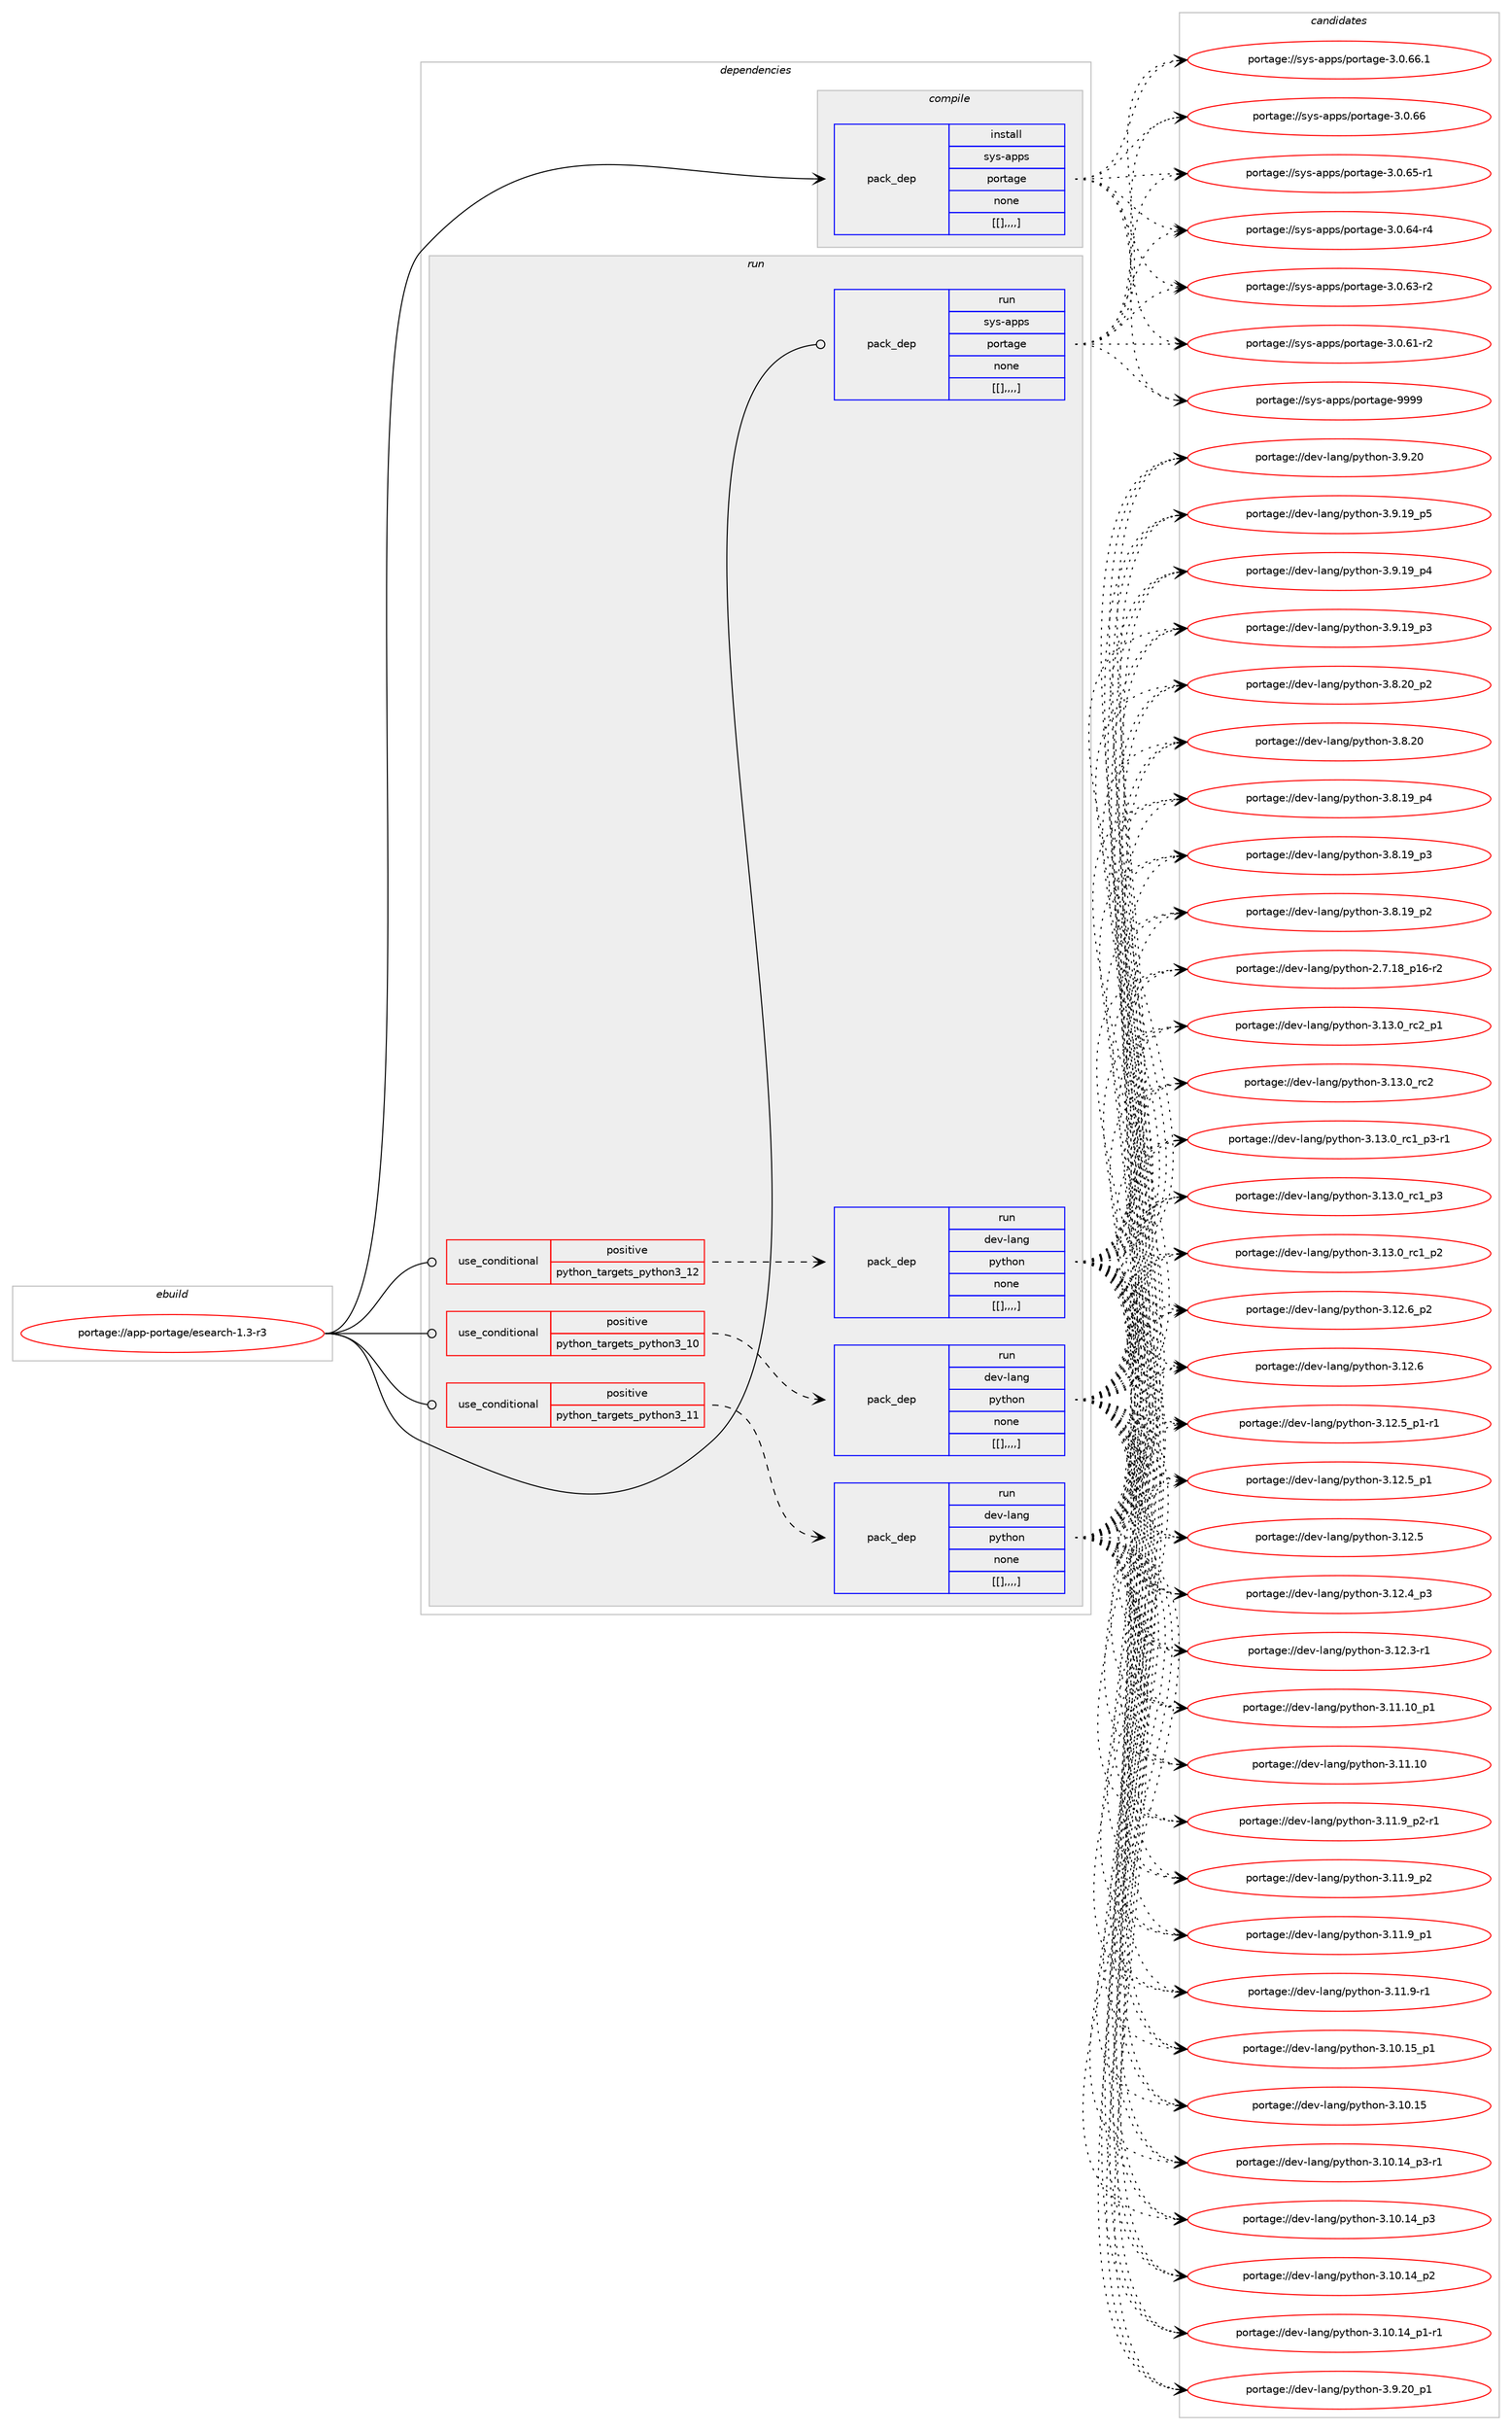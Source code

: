 digraph prolog {

# *************
# Graph options
# *************

newrank=true;
concentrate=true;
compound=true;
graph [rankdir=LR,fontname=Helvetica,fontsize=10,ranksep=1.5];#, ranksep=2.5, nodesep=0.2];
edge  [arrowhead=vee];
node  [fontname=Helvetica,fontsize=10];

# **********
# The ebuild
# **********

subgraph cluster_leftcol {
color=gray;
label=<<i>ebuild</i>>;
id [label="portage://app-portage/esearch-1.3-r3", color=red, width=4, href="../app-portage/esearch-1.3-r3.svg"];
}

# ****************
# The dependencies
# ****************

subgraph cluster_midcol {
color=gray;
label=<<i>dependencies</i>>;
subgraph cluster_compile {
fillcolor="#eeeeee";
style=filled;
label=<<i>compile</i>>;
subgraph pack35978 {
dependency50805 [label=<<TABLE BORDER="0" CELLBORDER="1" CELLSPACING="0" CELLPADDING="4" WIDTH="220"><TR><TD ROWSPAN="6" CELLPADDING="30">pack_dep</TD></TR><TR><TD WIDTH="110">install</TD></TR><TR><TD>sys-apps</TD></TR><TR><TD>portage</TD></TR><TR><TD>none</TD></TR><TR><TD>[[],,,,]</TD></TR></TABLE>>, shape=none, color=blue];
}
id:e -> dependency50805:w [weight=20,style="solid",arrowhead="vee"];
}
subgraph cluster_compileandrun {
fillcolor="#eeeeee";
style=filled;
label=<<i>compile and run</i>>;
}
subgraph cluster_run {
fillcolor="#eeeeee";
style=filled;
label=<<i>run</i>>;
subgraph cond14370 {
dependency50806 [label=<<TABLE BORDER="0" CELLBORDER="1" CELLSPACING="0" CELLPADDING="4"><TR><TD ROWSPAN="3" CELLPADDING="10">use_conditional</TD></TR><TR><TD>positive</TD></TR><TR><TD>python_targets_python3_10</TD></TR></TABLE>>, shape=none, color=red];
subgraph pack35979 {
dependency50807 [label=<<TABLE BORDER="0" CELLBORDER="1" CELLSPACING="0" CELLPADDING="4" WIDTH="220"><TR><TD ROWSPAN="6" CELLPADDING="30">pack_dep</TD></TR><TR><TD WIDTH="110">run</TD></TR><TR><TD>dev-lang</TD></TR><TR><TD>python</TD></TR><TR><TD>none</TD></TR><TR><TD>[[],,,,]</TD></TR></TABLE>>, shape=none, color=blue];
}
dependency50806:e -> dependency50807:w [weight=20,style="dashed",arrowhead="vee"];
}
id:e -> dependency50806:w [weight=20,style="solid",arrowhead="odot"];
subgraph cond14371 {
dependency50808 [label=<<TABLE BORDER="0" CELLBORDER="1" CELLSPACING="0" CELLPADDING="4"><TR><TD ROWSPAN="3" CELLPADDING="10">use_conditional</TD></TR><TR><TD>positive</TD></TR><TR><TD>python_targets_python3_11</TD></TR></TABLE>>, shape=none, color=red];
subgraph pack35980 {
dependency50809 [label=<<TABLE BORDER="0" CELLBORDER="1" CELLSPACING="0" CELLPADDING="4" WIDTH="220"><TR><TD ROWSPAN="6" CELLPADDING="30">pack_dep</TD></TR><TR><TD WIDTH="110">run</TD></TR><TR><TD>dev-lang</TD></TR><TR><TD>python</TD></TR><TR><TD>none</TD></TR><TR><TD>[[],,,,]</TD></TR></TABLE>>, shape=none, color=blue];
}
dependency50808:e -> dependency50809:w [weight=20,style="dashed",arrowhead="vee"];
}
id:e -> dependency50808:w [weight=20,style="solid",arrowhead="odot"];
subgraph cond14372 {
dependency50810 [label=<<TABLE BORDER="0" CELLBORDER="1" CELLSPACING="0" CELLPADDING="4"><TR><TD ROWSPAN="3" CELLPADDING="10">use_conditional</TD></TR><TR><TD>positive</TD></TR><TR><TD>python_targets_python3_12</TD></TR></TABLE>>, shape=none, color=red];
subgraph pack35981 {
dependency50811 [label=<<TABLE BORDER="0" CELLBORDER="1" CELLSPACING="0" CELLPADDING="4" WIDTH="220"><TR><TD ROWSPAN="6" CELLPADDING="30">pack_dep</TD></TR><TR><TD WIDTH="110">run</TD></TR><TR><TD>dev-lang</TD></TR><TR><TD>python</TD></TR><TR><TD>none</TD></TR><TR><TD>[[],,,,]</TD></TR></TABLE>>, shape=none, color=blue];
}
dependency50810:e -> dependency50811:w [weight=20,style="dashed",arrowhead="vee"];
}
id:e -> dependency50810:w [weight=20,style="solid",arrowhead="odot"];
subgraph pack35982 {
dependency50812 [label=<<TABLE BORDER="0" CELLBORDER="1" CELLSPACING="0" CELLPADDING="4" WIDTH="220"><TR><TD ROWSPAN="6" CELLPADDING="30">pack_dep</TD></TR><TR><TD WIDTH="110">run</TD></TR><TR><TD>sys-apps</TD></TR><TR><TD>portage</TD></TR><TR><TD>none</TD></TR><TR><TD>[[],,,,]</TD></TR></TABLE>>, shape=none, color=blue];
}
id:e -> dependency50812:w [weight=20,style="solid",arrowhead="odot"];
}
}

# **************
# The candidates
# **************

subgraph cluster_choices {
rank=same;
color=gray;
label=<<i>candidates</i>>;

subgraph choice35978 {
color=black;
nodesep=1;
choice115121115459711211211547112111114116971031014557575757 [label="portage://sys-apps/portage-9999", color=red, width=4,href="../sys-apps/portage-9999.svg"];
choice11512111545971121121154711211111411697103101455146484654544649 [label="portage://sys-apps/portage-3.0.66.1", color=red, width=4,href="../sys-apps/portage-3.0.66.1.svg"];
choice1151211154597112112115471121111141169710310145514648465454 [label="portage://sys-apps/portage-3.0.66", color=red, width=4,href="../sys-apps/portage-3.0.66.svg"];
choice11512111545971121121154711211111411697103101455146484654534511449 [label="portage://sys-apps/portage-3.0.65-r1", color=red, width=4,href="../sys-apps/portage-3.0.65-r1.svg"];
choice11512111545971121121154711211111411697103101455146484654524511452 [label="portage://sys-apps/portage-3.0.64-r4", color=red, width=4,href="../sys-apps/portage-3.0.64-r4.svg"];
choice11512111545971121121154711211111411697103101455146484654514511450 [label="portage://sys-apps/portage-3.0.63-r2", color=red, width=4,href="../sys-apps/portage-3.0.63-r2.svg"];
choice11512111545971121121154711211111411697103101455146484654494511450 [label="portage://sys-apps/portage-3.0.61-r2", color=red, width=4,href="../sys-apps/portage-3.0.61-r2.svg"];
dependency50805:e -> choice115121115459711211211547112111114116971031014557575757:w [style=dotted,weight="100"];
dependency50805:e -> choice11512111545971121121154711211111411697103101455146484654544649:w [style=dotted,weight="100"];
dependency50805:e -> choice1151211154597112112115471121111141169710310145514648465454:w [style=dotted,weight="100"];
dependency50805:e -> choice11512111545971121121154711211111411697103101455146484654534511449:w [style=dotted,weight="100"];
dependency50805:e -> choice11512111545971121121154711211111411697103101455146484654524511452:w [style=dotted,weight="100"];
dependency50805:e -> choice11512111545971121121154711211111411697103101455146484654514511450:w [style=dotted,weight="100"];
dependency50805:e -> choice11512111545971121121154711211111411697103101455146484654494511450:w [style=dotted,weight="100"];
}
subgraph choice35979 {
color=black;
nodesep=1;
choice100101118451089711010347112121116104111110455146495146489511499509511249 [label="portage://dev-lang/python-3.13.0_rc2_p1", color=red, width=4,href="../dev-lang/python-3.13.0_rc2_p1.svg"];
choice10010111845108971101034711212111610411111045514649514648951149950 [label="portage://dev-lang/python-3.13.0_rc2", color=red, width=4,href="../dev-lang/python-3.13.0_rc2.svg"];
choice1001011184510897110103471121211161041111104551464951464895114994995112514511449 [label="portage://dev-lang/python-3.13.0_rc1_p3-r1", color=red, width=4,href="../dev-lang/python-3.13.0_rc1_p3-r1.svg"];
choice100101118451089711010347112121116104111110455146495146489511499499511251 [label="portage://dev-lang/python-3.13.0_rc1_p3", color=red, width=4,href="../dev-lang/python-3.13.0_rc1_p3.svg"];
choice100101118451089711010347112121116104111110455146495146489511499499511250 [label="portage://dev-lang/python-3.13.0_rc1_p2", color=red, width=4,href="../dev-lang/python-3.13.0_rc1_p2.svg"];
choice100101118451089711010347112121116104111110455146495046549511250 [label="portage://dev-lang/python-3.12.6_p2", color=red, width=4,href="../dev-lang/python-3.12.6_p2.svg"];
choice10010111845108971101034711212111610411111045514649504654 [label="portage://dev-lang/python-3.12.6", color=red, width=4,href="../dev-lang/python-3.12.6.svg"];
choice1001011184510897110103471121211161041111104551464950465395112494511449 [label="portage://dev-lang/python-3.12.5_p1-r1", color=red, width=4,href="../dev-lang/python-3.12.5_p1-r1.svg"];
choice100101118451089711010347112121116104111110455146495046539511249 [label="portage://dev-lang/python-3.12.5_p1", color=red, width=4,href="../dev-lang/python-3.12.5_p1.svg"];
choice10010111845108971101034711212111610411111045514649504653 [label="portage://dev-lang/python-3.12.5", color=red, width=4,href="../dev-lang/python-3.12.5.svg"];
choice100101118451089711010347112121116104111110455146495046529511251 [label="portage://dev-lang/python-3.12.4_p3", color=red, width=4,href="../dev-lang/python-3.12.4_p3.svg"];
choice100101118451089711010347112121116104111110455146495046514511449 [label="portage://dev-lang/python-3.12.3-r1", color=red, width=4,href="../dev-lang/python-3.12.3-r1.svg"];
choice10010111845108971101034711212111610411111045514649494649489511249 [label="portage://dev-lang/python-3.11.10_p1", color=red, width=4,href="../dev-lang/python-3.11.10_p1.svg"];
choice1001011184510897110103471121211161041111104551464949464948 [label="portage://dev-lang/python-3.11.10", color=red, width=4,href="../dev-lang/python-3.11.10.svg"];
choice1001011184510897110103471121211161041111104551464949465795112504511449 [label="portage://dev-lang/python-3.11.9_p2-r1", color=red, width=4,href="../dev-lang/python-3.11.9_p2-r1.svg"];
choice100101118451089711010347112121116104111110455146494946579511250 [label="portage://dev-lang/python-3.11.9_p2", color=red, width=4,href="../dev-lang/python-3.11.9_p2.svg"];
choice100101118451089711010347112121116104111110455146494946579511249 [label="portage://dev-lang/python-3.11.9_p1", color=red, width=4,href="../dev-lang/python-3.11.9_p1.svg"];
choice100101118451089711010347112121116104111110455146494946574511449 [label="portage://dev-lang/python-3.11.9-r1", color=red, width=4,href="../dev-lang/python-3.11.9-r1.svg"];
choice10010111845108971101034711212111610411111045514649484649539511249 [label="portage://dev-lang/python-3.10.15_p1", color=red, width=4,href="../dev-lang/python-3.10.15_p1.svg"];
choice1001011184510897110103471121211161041111104551464948464953 [label="portage://dev-lang/python-3.10.15", color=red, width=4,href="../dev-lang/python-3.10.15.svg"];
choice100101118451089711010347112121116104111110455146494846495295112514511449 [label="portage://dev-lang/python-3.10.14_p3-r1", color=red, width=4,href="../dev-lang/python-3.10.14_p3-r1.svg"];
choice10010111845108971101034711212111610411111045514649484649529511251 [label="portage://dev-lang/python-3.10.14_p3", color=red, width=4,href="../dev-lang/python-3.10.14_p3.svg"];
choice10010111845108971101034711212111610411111045514649484649529511250 [label="portage://dev-lang/python-3.10.14_p2", color=red, width=4,href="../dev-lang/python-3.10.14_p2.svg"];
choice100101118451089711010347112121116104111110455146494846495295112494511449 [label="portage://dev-lang/python-3.10.14_p1-r1", color=red, width=4,href="../dev-lang/python-3.10.14_p1-r1.svg"];
choice100101118451089711010347112121116104111110455146574650489511249 [label="portage://dev-lang/python-3.9.20_p1", color=red, width=4,href="../dev-lang/python-3.9.20_p1.svg"];
choice10010111845108971101034711212111610411111045514657465048 [label="portage://dev-lang/python-3.9.20", color=red, width=4,href="../dev-lang/python-3.9.20.svg"];
choice100101118451089711010347112121116104111110455146574649579511253 [label="portage://dev-lang/python-3.9.19_p5", color=red, width=4,href="../dev-lang/python-3.9.19_p5.svg"];
choice100101118451089711010347112121116104111110455146574649579511252 [label="portage://dev-lang/python-3.9.19_p4", color=red, width=4,href="../dev-lang/python-3.9.19_p4.svg"];
choice100101118451089711010347112121116104111110455146574649579511251 [label="portage://dev-lang/python-3.9.19_p3", color=red, width=4,href="../dev-lang/python-3.9.19_p3.svg"];
choice100101118451089711010347112121116104111110455146564650489511250 [label="portage://dev-lang/python-3.8.20_p2", color=red, width=4,href="../dev-lang/python-3.8.20_p2.svg"];
choice10010111845108971101034711212111610411111045514656465048 [label="portage://dev-lang/python-3.8.20", color=red, width=4,href="../dev-lang/python-3.8.20.svg"];
choice100101118451089711010347112121116104111110455146564649579511252 [label="portage://dev-lang/python-3.8.19_p4", color=red, width=4,href="../dev-lang/python-3.8.19_p4.svg"];
choice100101118451089711010347112121116104111110455146564649579511251 [label="portage://dev-lang/python-3.8.19_p3", color=red, width=4,href="../dev-lang/python-3.8.19_p3.svg"];
choice100101118451089711010347112121116104111110455146564649579511250 [label="portage://dev-lang/python-3.8.19_p2", color=red, width=4,href="../dev-lang/python-3.8.19_p2.svg"];
choice100101118451089711010347112121116104111110455046554649569511249544511450 [label="portage://dev-lang/python-2.7.18_p16-r2", color=red, width=4,href="../dev-lang/python-2.7.18_p16-r2.svg"];
dependency50807:e -> choice100101118451089711010347112121116104111110455146495146489511499509511249:w [style=dotted,weight="100"];
dependency50807:e -> choice10010111845108971101034711212111610411111045514649514648951149950:w [style=dotted,weight="100"];
dependency50807:e -> choice1001011184510897110103471121211161041111104551464951464895114994995112514511449:w [style=dotted,weight="100"];
dependency50807:e -> choice100101118451089711010347112121116104111110455146495146489511499499511251:w [style=dotted,weight="100"];
dependency50807:e -> choice100101118451089711010347112121116104111110455146495146489511499499511250:w [style=dotted,weight="100"];
dependency50807:e -> choice100101118451089711010347112121116104111110455146495046549511250:w [style=dotted,weight="100"];
dependency50807:e -> choice10010111845108971101034711212111610411111045514649504654:w [style=dotted,weight="100"];
dependency50807:e -> choice1001011184510897110103471121211161041111104551464950465395112494511449:w [style=dotted,weight="100"];
dependency50807:e -> choice100101118451089711010347112121116104111110455146495046539511249:w [style=dotted,weight="100"];
dependency50807:e -> choice10010111845108971101034711212111610411111045514649504653:w [style=dotted,weight="100"];
dependency50807:e -> choice100101118451089711010347112121116104111110455146495046529511251:w [style=dotted,weight="100"];
dependency50807:e -> choice100101118451089711010347112121116104111110455146495046514511449:w [style=dotted,weight="100"];
dependency50807:e -> choice10010111845108971101034711212111610411111045514649494649489511249:w [style=dotted,weight="100"];
dependency50807:e -> choice1001011184510897110103471121211161041111104551464949464948:w [style=dotted,weight="100"];
dependency50807:e -> choice1001011184510897110103471121211161041111104551464949465795112504511449:w [style=dotted,weight="100"];
dependency50807:e -> choice100101118451089711010347112121116104111110455146494946579511250:w [style=dotted,weight="100"];
dependency50807:e -> choice100101118451089711010347112121116104111110455146494946579511249:w [style=dotted,weight="100"];
dependency50807:e -> choice100101118451089711010347112121116104111110455146494946574511449:w [style=dotted,weight="100"];
dependency50807:e -> choice10010111845108971101034711212111610411111045514649484649539511249:w [style=dotted,weight="100"];
dependency50807:e -> choice1001011184510897110103471121211161041111104551464948464953:w [style=dotted,weight="100"];
dependency50807:e -> choice100101118451089711010347112121116104111110455146494846495295112514511449:w [style=dotted,weight="100"];
dependency50807:e -> choice10010111845108971101034711212111610411111045514649484649529511251:w [style=dotted,weight="100"];
dependency50807:e -> choice10010111845108971101034711212111610411111045514649484649529511250:w [style=dotted,weight="100"];
dependency50807:e -> choice100101118451089711010347112121116104111110455146494846495295112494511449:w [style=dotted,weight="100"];
dependency50807:e -> choice100101118451089711010347112121116104111110455146574650489511249:w [style=dotted,weight="100"];
dependency50807:e -> choice10010111845108971101034711212111610411111045514657465048:w [style=dotted,weight="100"];
dependency50807:e -> choice100101118451089711010347112121116104111110455146574649579511253:w [style=dotted,weight="100"];
dependency50807:e -> choice100101118451089711010347112121116104111110455146574649579511252:w [style=dotted,weight="100"];
dependency50807:e -> choice100101118451089711010347112121116104111110455146574649579511251:w [style=dotted,weight="100"];
dependency50807:e -> choice100101118451089711010347112121116104111110455146564650489511250:w [style=dotted,weight="100"];
dependency50807:e -> choice10010111845108971101034711212111610411111045514656465048:w [style=dotted,weight="100"];
dependency50807:e -> choice100101118451089711010347112121116104111110455146564649579511252:w [style=dotted,weight="100"];
dependency50807:e -> choice100101118451089711010347112121116104111110455146564649579511251:w [style=dotted,weight="100"];
dependency50807:e -> choice100101118451089711010347112121116104111110455146564649579511250:w [style=dotted,weight="100"];
dependency50807:e -> choice100101118451089711010347112121116104111110455046554649569511249544511450:w [style=dotted,weight="100"];
}
subgraph choice35980 {
color=black;
nodesep=1;
choice100101118451089711010347112121116104111110455146495146489511499509511249 [label="portage://dev-lang/python-3.13.0_rc2_p1", color=red, width=4,href="../dev-lang/python-3.13.0_rc2_p1.svg"];
choice10010111845108971101034711212111610411111045514649514648951149950 [label="portage://dev-lang/python-3.13.0_rc2", color=red, width=4,href="../dev-lang/python-3.13.0_rc2.svg"];
choice1001011184510897110103471121211161041111104551464951464895114994995112514511449 [label="portage://dev-lang/python-3.13.0_rc1_p3-r1", color=red, width=4,href="../dev-lang/python-3.13.0_rc1_p3-r1.svg"];
choice100101118451089711010347112121116104111110455146495146489511499499511251 [label="portage://dev-lang/python-3.13.0_rc1_p3", color=red, width=4,href="../dev-lang/python-3.13.0_rc1_p3.svg"];
choice100101118451089711010347112121116104111110455146495146489511499499511250 [label="portage://dev-lang/python-3.13.0_rc1_p2", color=red, width=4,href="../dev-lang/python-3.13.0_rc1_p2.svg"];
choice100101118451089711010347112121116104111110455146495046549511250 [label="portage://dev-lang/python-3.12.6_p2", color=red, width=4,href="../dev-lang/python-3.12.6_p2.svg"];
choice10010111845108971101034711212111610411111045514649504654 [label="portage://dev-lang/python-3.12.6", color=red, width=4,href="../dev-lang/python-3.12.6.svg"];
choice1001011184510897110103471121211161041111104551464950465395112494511449 [label="portage://dev-lang/python-3.12.5_p1-r1", color=red, width=4,href="../dev-lang/python-3.12.5_p1-r1.svg"];
choice100101118451089711010347112121116104111110455146495046539511249 [label="portage://dev-lang/python-3.12.5_p1", color=red, width=4,href="../dev-lang/python-3.12.5_p1.svg"];
choice10010111845108971101034711212111610411111045514649504653 [label="portage://dev-lang/python-3.12.5", color=red, width=4,href="../dev-lang/python-3.12.5.svg"];
choice100101118451089711010347112121116104111110455146495046529511251 [label="portage://dev-lang/python-3.12.4_p3", color=red, width=4,href="../dev-lang/python-3.12.4_p3.svg"];
choice100101118451089711010347112121116104111110455146495046514511449 [label="portage://dev-lang/python-3.12.3-r1", color=red, width=4,href="../dev-lang/python-3.12.3-r1.svg"];
choice10010111845108971101034711212111610411111045514649494649489511249 [label="portage://dev-lang/python-3.11.10_p1", color=red, width=4,href="../dev-lang/python-3.11.10_p1.svg"];
choice1001011184510897110103471121211161041111104551464949464948 [label="portage://dev-lang/python-3.11.10", color=red, width=4,href="../dev-lang/python-3.11.10.svg"];
choice1001011184510897110103471121211161041111104551464949465795112504511449 [label="portage://dev-lang/python-3.11.9_p2-r1", color=red, width=4,href="../dev-lang/python-3.11.9_p2-r1.svg"];
choice100101118451089711010347112121116104111110455146494946579511250 [label="portage://dev-lang/python-3.11.9_p2", color=red, width=4,href="../dev-lang/python-3.11.9_p2.svg"];
choice100101118451089711010347112121116104111110455146494946579511249 [label="portage://dev-lang/python-3.11.9_p1", color=red, width=4,href="../dev-lang/python-3.11.9_p1.svg"];
choice100101118451089711010347112121116104111110455146494946574511449 [label="portage://dev-lang/python-3.11.9-r1", color=red, width=4,href="../dev-lang/python-3.11.9-r1.svg"];
choice10010111845108971101034711212111610411111045514649484649539511249 [label="portage://dev-lang/python-3.10.15_p1", color=red, width=4,href="../dev-lang/python-3.10.15_p1.svg"];
choice1001011184510897110103471121211161041111104551464948464953 [label="portage://dev-lang/python-3.10.15", color=red, width=4,href="../dev-lang/python-3.10.15.svg"];
choice100101118451089711010347112121116104111110455146494846495295112514511449 [label="portage://dev-lang/python-3.10.14_p3-r1", color=red, width=4,href="../dev-lang/python-3.10.14_p3-r1.svg"];
choice10010111845108971101034711212111610411111045514649484649529511251 [label="portage://dev-lang/python-3.10.14_p3", color=red, width=4,href="../dev-lang/python-3.10.14_p3.svg"];
choice10010111845108971101034711212111610411111045514649484649529511250 [label="portage://dev-lang/python-3.10.14_p2", color=red, width=4,href="../dev-lang/python-3.10.14_p2.svg"];
choice100101118451089711010347112121116104111110455146494846495295112494511449 [label="portage://dev-lang/python-3.10.14_p1-r1", color=red, width=4,href="../dev-lang/python-3.10.14_p1-r1.svg"];
choice100101118451089711010347112121116104111110455146574650489511249 [label="portage://dev-lang/python-3.9.20_p1", color=red, width=4,href="../dev-lang/python-3.9.20_p1.svg"];
choice10010111845108971101034711212111610411111045514657465048 [label="portage://dev-lang/python-3.9.20", color=red, width=4,href="../dev-lang/python-3.9.20.svg"];
choice100101118451089711010347112121116104111110455146574649579511253 [label="portage://dev-lang/python-3.9.19_p5", color=red, width=4,href="../dev-lang/python-3.9.19_p5.svg"];
choice100101118451089711010347112121116104111110455146574649579511252 [label="portage://dev-lang/python-3.9.19_p4", color=red, width=4,href="../dev-lang/python-3.9.19_p4.svg"];
choice100101118451089711010347112121116104111110455146574649579511251 [label="portage://dev-lang/python-3.9.19_p3", color=red, width=4,href="../dev-lang/python-3.9.19_p3.svg"];
choice100101118451089711010347112121116104111110455146564650489511250 [label="portage://dev-lang/python-3.8.20_p2", color=red, width=4,href="../dev-lang/python-3.8.20_p2.svg"];
choice10010111845108971101034711212111610411111045514656465048 [label="portage://dev-lang/python-3.8.20", color=red, width=4,href="../dev-lang/python-3.8.20.svg"];
choice100101118451089711010347112121116104111110455146564649579511252 [label="portage://dev-lang/python-3.8.19_p4", color=red, width=4,href="../dev-lang/python-3.8.19_p4.svg"];
choice100101118451089711010347112121116104111110455146564649579511251 [label="portage://dev-lang/python-3.8.19_p3", color=red, width=4,href="../dev-lang/python-3.8.19_p3.svg"];
choice100101118451089711010347112121116104111110455146564649579511250 [label="portage://dev-lang/python-3.8.19_p2", color=red, width=4,href="../dev-lang/python-3.8.19_p2.svg"];
choice100101118451089711010347112121116104111110455046554649569511249544511450 [label="portage://dev-lang/python-2.7.18_p16-r2", color=red, width=4,href="../dev-lang/python-2.7.18_p16-r2.svg"];
dependency50809:e -> choice100101118451089711010347112121116104111110455146495146489511499509511249:w [style=dotted,weight="100"];
dependency50809:e -> choice10010111845108971101034711212111610411111045514649514648951149950:w [style=dotted,weight="100"];
dependency50809:e -> choice1001011184510897110103471121211161041111104551464951464895114994995112514511449:w [style=dotted,weight="100"];
dependency50809:e -> choice100101118451089711010347112121116104111110455146495146489511499499511251:w [style=dotted,weight="100"];
dependency50809:e -> choice100101118451089711010347112121116104111110455146495146489511499499511250:w [style=dotted,weight="100"];
dependency50809:e -> choice100101118451089711010347112121116104111110455146495046549511250:w [style=dotted,weight="100"];
dependency50809:e -> choice10010111845108971101034711212111610411111045514649504654:w [style=dotted,weight="100"];
dependency50809:e -> choice1001011184510897110103471121211161041111104551464950465395112494511449:w [style=dotted,weight="100"];
dependency50809:e -> choice100101118451089711010347112121116104111110455146495046539511249:w [style=dotted,weight="100"];
dependency50809:e -> choice10010111845108971101034711212111610411111045514649504653:w [style=dotted,weight="100"];
dependency50809:e -> choice100101118451089711010347112121116104111110455146495046529511251:w [style=dotted,weight="100"];
dependency50809:e -> choice100101118451089711010347112121116104111110455146495046514511449:w [style=dotted,weight="100"];
dependency50809:e -> choice10010111845108971101034711212111610411111045514649494649489511249:w [style=dotted,weight="100"];
dependency50809:e -> choice1001011184510897110103471121211161041111104551464949464948:w [style=dotted,weight="100"];
dependency50809:e -> choice1001011184510897110103471121211161041111104551464949465795112504511449:w [style=dotted,weight="100"];
dependency50809:e -> choice100101118451089711010347112121116104111110455146494946579511250:w [style=dotted,weight="100"];
dependency50809:e -> choice100101118451089711010347112121116104111110455146494946579511249:w [style=dotted,weight="100"];
dependency50809:e -> choice100101118451089711010347112121116104111110455146494946574511449:w [style=dotted,weight="100"];
dependency50809:e -> choice10010111845108971101034711212111610411111045514649484649539511249:w [style=dotted,weight="100"];
dependency50809:e -> choice1001011184510897110103471121211161041111104551464948464953:w [style=dotted,weight="100"];
dependency50809:e -> choice100101118451089711010347112121116104111110455146494846495295112514511449:w [style=dotted,weight="100"];
dependency50809:e -> choice10010111845108971101034711212111610411111045514649484649529511251:w [style=dotted,weight="100"];
dependency50809:e -> choice10010111845108971101034711212111610411111045514649484649529511250:w [style=dotted,weight="100"];
dependency50809:e -> choice100101118451089711010347112121116104111110455146494846495295112494511449:w [style=dotted,weight="100"];
dependency50809:e -> choice100101118451089711010347112121116104111110455146574650489511249:w [style=dotted,weight="100"];
dependency50809:e -> choice10010111845108971101034711212111610411111045514657465048:w [style=dotted,weight="100"];
dependency50809:e -> choice100101118451089711010347112121116104111110455146574649579511253:w [style=dotted,weight="100"];
dependency50809:e -> choice100101118451089711010347112121116104111110455146574649579511252:w [style=dotted,weight="100"];
dependency50809:e -> choice100101118451089711010347112121116104111110455146574649579511251:w [style=dotted,weight="100"];
dependency50809:e -> choice100101118451089711010347112121116104111110455146564650489511250:w [style=dotted,weight="100"];
dependency50809:e -> choice10010111845108971101034711212111610411111045514656465048:w [style=dotted,weight="100"];
dependency50809:e -> choice100101118451089711010347112121116104111110455146564649579511252:w [style=dotted,weight="100"];
dependency50809:e -> choice100101118451089711010347112121116104111110455146564649579511251:w [style=dotted,weight="100"];
dependency50809:e -> choice100101118451089711010347112121116104111110455146564649579511250:w [style=dotted,weight="100"];
dependency50809:e -> choice100101118451089711010347112121116104111110455046554649569511249544511450:w [style=dotted,weight="100"];
}
subgraph choice35981 {
color=black;
nodesep=1;
choice100101118451089711010347112121116104111110455146495146489511499509511249 [label="portage://dev-lang/python-3.13.0_rc2_p1", color=red, width=4,href="../dev-lang/python-3.13.0_rc2_p1.svg"];
choice10010111845108971101034711212111610411111045514649514648951149950 [label="portage://dev-lang/python-3.13.0_rc2", color=red, width=4,href="../dev-lang/python-3.13.0_rc2.svg"];
choice1001011184510897110103471121211161041111104551464951464895114994995112514511449 [label="portage://dev-lang/python-3.13.0_rc1_p3-r1", color=red, width=4,href="../dev-lang/python-3.13.0_rc1_p3-r1.svg"];
choice100101118451089711010347112121116104111110455146495146489511499499511251 [label="portage://dev-lang/python-3.13.0_rc1_p3", color=red, width=4,href="../dev-lang/python-3.13.0_rc1_p3.svg"];
choice100101118451089711010347112121116104111110455146495146489511499499511250 [label="portage://dev-lang/python-3.13.0_rc1_p2", color=red, width=4,href="../dev-lang/python-3.13.0_rc1_p2.svg"];
choice100101118451089711010347112121116104111110455146495046549511250 [label="portage://dev-lang/python-3.12.6_p2", color=red, width=4,href="../dev-lang/python-3.12.6_p2.svg"];
choice10010111845108971101034711212111610411111045514649504654 [label="portage://dev-lang/python-3.12.6", color=red, width=4,href="../dev-lang/python-3.12.6.svg"];
choice1001011184510897110103471121211161041111104551464950465395112494511449 [label="portage://dev-lang/python-3.12.5_p1-r1", color=red, width=4,href="../dev-lang/python-3.12.5_p1-r1.svg"];
choice100101118451089711010347112121116104111110455146495046539511249 [label="portage://dev-lang/python-3.12.5_p1", color=red, width=4,href="../dev-lang/python-3.12.5_p1.svg"];
choice10010111845108971101034711212111610411111045514649504653 [label="portage://dev-lang/python-3.12.5", color=red, width=4,href="../dev-lang/python-3.12.5.svg"];
choice100101118451089711010347112121116104111110455146495046529511251 [label="portage://dev-lang/python-3.12.4_p3", color=red, width=4,href="../dev-lang/python-3.12.4_p3.svg"];
choice100101118451089711010347112121116104111110455146495046514511449 [label="portage://dev-lang/python-3.12.3-r1", color=red, width=4,href="../dev-lang/python-3.12.3-r1.svg"];
choice10010111845108971101034711212111610411111045514649494649489511249 [label="portage://dev-lang/python-3.11.10_p1", color=red, width=4,href="../dev-lang/python-3.11.10_p1.svg"];
choice1001011184510897110103471121211161041111104551464949464948 [label="portage://dev-lang/python-3.11.10", color=red, width=4,href="../dev-lang/python-3.11.10.svg"];
choice1001011184510897110103471121211161041111104551464949465795112504511449 [label="portage://dev-lang/python-3.11.9_p2-r1", color=red, width=4,href="../dev-lang/python-3.11.9_p2-r1.svg"];
choice100101118451089711010347112121116104111110455146494946579511250 [label="portage://dev-lang/python-3.11.9_p2", color=red, width=4,href="../dev-lang/python-3.11.9_p2.svg"];
choice100101118451089711010347112121116104111110455146494946579511249 [label="portage://dev-lang/python-3.11.9_p1", color=red, width=4,href="../dev-lang/python-3.11.9_p1.svg"];
choice100101118451089711010347112121116104111110455146494946574511449 [label="portage://dev-lang/python-3.11.9-r1", color=red, width=4,href="../dev-lang/python-3.11.9-r1.svg"];
choice10010111845108971101034711212111610411111045514649484649539511249 [label="portage://dev-lang/python-3.10.15_p1", color=red, width=4,href="../dev-lang/python-3.10.15_p1.svg"];
choice1001011184510897110103471121211161041111104551464948464953 [label="portage://dev-lang/python-3.10.15", color=red, width=4,href="../dev-lang/python-3.10.15.svg"];
choice100101118451089711010347112121116104111110455146494846495295112514511449 [label="portage://dev-lang/python-3.10.14_p3-r1", color=red, width=4,href="../dev-lang/python-3.10.14_p3-r1.svg"];
choice10010111845108971101034711212111610411111045514649484649529511251 [label="portage://dev-lang/python-3.10.14_p3", color=red, width=4,href="../dev-lang/python-3.10.14_p3.svg"];
choice10010111845108971101034711212111610411111045514649484649529511250 [label="portage://dev-lang/python-3.10.14_p2", color=red, width=4,href="../dev-lang/python-3.10.14_p2.svg"];
choice100101118451089711010347112121116104111110455146494846495295112494511449 [label="portage://dev-lang/python-3.10.14_p1-r1", color=red, width=4,href="../dev-lang/python-3.10.14_p1-r1.svg"];
choice100101118451089711010347112121116104111110455146574650489511249 [label="portage://dev-lang/python-3.9.20_p1", color=red, width=4,href="../dev-lang/python-3.9.20_p1.svg"];
choice10010111845108971101034711212111610411111045514657465048 [label="portage://dev-lang/python-3.9.20", color=red, width=4,href="../dev-lang/python-3.9.20.svg"];
choice100101118451089711010347112121116104111110455146574649579511253 [label="portage://dev-lang/python-3.9.19_p5", color=red, width=4,href="../dev-lang/python-3.9.19_p5.svg"];
choice100101118451089711010347112121116104111110455146574649579511252 [label="portage://dev-lang/python-3.9.19_p4", color=red, width=4,href="../dev-lang/python-3.9.19_p4.svg"];
choice100101118451089711010347112121116104111110455146574649579511251 [label="portage://dev-lang/python-3.9.19_p3", color=red, width=4,href="../dev-lang/python-3.9.19_p3.svg"];
choice100101118451089711010347112121116104111110455146564650489511250 [label="portage://dev-lang/python-3.8.20_p2", color=red, width=4,href="../dev-lang/python-3.8.20_p2.svg"];
choice10010111845108971101034711212111610411111045514656465048 [label="portage://dev-lang/python-3.8.20", color=red, width=4,href="../dev-lang/python-3.8.20.svg"];
choice100101118451089711010347112121116104111110455146564649579511252 [label="portage://dev-lang/python-3.8.19_p4", color=red, width=4,href="../dev-lang/python-3.8.19_p4.svg"];
choice100101118451089711010347112121116104111110455146564649579511251 [label="portage://dev-lang/python-3.8.19_p3", color=red, width=4,href="../dev-lang/python-3.8.19_p3.svg"];
choice100101118451089711010347112121116104111110455146564649579511250 [label="portage://dev-lang/python-3.8.19_p2", color=red, width=4,href="../dev-lang/python-3.8.19_p2.svg"];
choice100101118451089711010347112121116104111110455046554649569511249544511450 [label="portage://dev-lang/python-2.7.18_p16-r2", color=red, width=4,href="../dev-lang/python-2.7.18_p16-r2.svg"];
dependency50811:e -> choice100101118451089711010347112121116104111110455146495146489511499509511249:w [style=dotted,weight="100"];
dependency50811:e -> choice10010111845108971101034711212111610411111045514649514648951149950:w [style=dotted,weight="100"];
dependency50811:e -> choice1001011184510897110103471121211161041111104551464951464895114994995112514511449:w [style=dotted,weight="100"];
dependency50811:e -> choice100101118451089711010347112121116104111110455146495146489511499499511251:w [style=dotted,weight="100"];
dependency50811:e -> choice100101118451089711010347112121116104111110455146495146489511499499511250:w [style=dotted,weight="100"];
dependency50811:e -> choice100101118451089711010347112121116104111110455146495046549511250:w [style=dotted,weight="100"];
dependency50811:e -> choice10010111845108971101034711212111610411111045514649504654:w [style=dotted,weight="100"];
dependency50811:e -> choice1001011184510897110103471121211161041111104551464950465395112494511449:w [style=dotted,weight="100"];
dependency50811:e -> choice100101118451089711010347112121116104111110455146495046539511249:w [style=dotted,weight="100"];
dependency50811:e -> choice10010111845108971101034711212111610411111045514649504653:w [style=dotted,weight="100"];
dependency50811:e -> choice100101118451089711010347112121116104111110455146495046529511251:w [style=dotted,weight="100"];
dependency50811:e -> choice100101118451089711010347112121116104111110455146495046514511449:w [style=dotted,weight="100"];
dependency50811:e -> choice10010111845108971101034711212111610411111045514649494649489511249:w [style=dotted,weight="100"];
dependency50811:e -> choice1001011184510897110103471121211161041111104551464949464948:w [style=dotted,weight="100"];
dependency50811:e -> choice1001011184510897110103471121211161041111104551464949465795112504511449:w [style=dotted,weight="100"];
dependency50811:e -> choice100101118451089711010347112121116104111110455146494946579511250:w [style=dotted,weight="100"];
dependency50811:e -> choice100101118451089711010347112121116104111110455146494946579511249:w [style=dotted,weight="100"];
dependency50811:e -> choice100101118451089711010347112121116104111110455146494946574511449:w [style=dotted,weight="100"];
dependency50811:e -> choice10010111845108971101034711212111610411111045514649484649539511249:w [style=dotted,weight="100"];
dependency50811:e -> choice1001011184510897110103471121211161041111104551464948464953:w [style=dotted,weight="100"];
dependency50811:e -> choice100101118451089711010347112121116104111110455146494846495295112514511449:w [style=dotted,weight="100"];
dependency50811:e -> choice10010111845108971101034711212111610411111045514649484649529511251:w [style=dotted,weight="100"];
dependency50811:e -> choice10010111845108971101034711212111610411111045514649484649529511250:w [style=dotted,weight="100"];
dependency50811:e -> choice100101118451089711010347112121116104111110455146494846495295112494511449:w [style=dotted,weight="100"];
dependency50811:e -> choice100101118451089711010347112121116104111110455146574650489511249:w [style=dotted,weight="100"];
dependency50811:e -> choice10010111845108971101034711212111610411111045514657465048:w [style=dotted,weight="100"];
dependency50811:e -> choice100101118451089711010347112121116104111110455146574649579511253:w [style=dotted,weight="100"];
dependency50811:e -> choice100101118451089711010347112121116104111110455146574649579511252:w [style=dotted,weight="100"];
dependency50811:e -> choice100101118451089711010347112121116104111110455146574649579511251:w [style=dotted,weight="100"];
dependency50811:e -> choice100101118451089711010347112121116104111110455146564650489511250:w [style=dotted,weight="100"];
dependency50811:e -> choice10010111845108971101034711212111610411111045514656465048:w [style=dotted,weight="100"];
dependency50811:e -> choice100101118451089711010347112121116104111110455146564649579511252:w [style=dotted,weight="100"];
dependency50811:e -> choice100101118451089711010347112121116104111110455146564649579511251:w [style=dotted,weight="100"];
dependency50811:e -> choice100101118451089711010347112121116104111110455146564649579511250:w [style=dotted,weight="100"];
dependency50811:e -> choice100101118451089711010347112121116104111110455046554649569511249544511450:w [style=dotted,weight="100"];
}
subgraph choice35982 {
color=black;
nodesep=1;
choice115121115459711211211547112111114116971031014557575757 [label="portage://sys-apps/portage-9999", color=red, width=4,href="../sys-apps/portage-9999.svg"];
choice11512111545971121121154711211111411697103101455146484654544649 [label="portage://sys-apps/portage-3.0.66.1", color=red, width=4,href="../sys-apps/portage-3.0.66.1.svg"];
choice1151211154597112112115471121111141169710310145514648465454 [label="portage://sys-apps/portage-3.0.66", color=red, width=4,href="../sys-apps/portage-3.0.66.svg"];
choice11512111545971121121154711211111411697103101455146484654534511449 [label="portage://sys-apps/portage-3.0.65-r1", color=red, width=4,href="../sys-apps/portage-3.0.65-r1.svg"];
choice11512111545971121121154711211111411697103101455146484654524511452 [label="portage://sys-apps/portage-3.0.64-r4", color=red, width=4,href="../sys-apps/portage-3.0.64-r4.svg"];
choice11512111545971121121154711211111411697103101455146484654514511450 [label="portage://sys-apps/portage-3.0.63-r2", color=red, width=4,href="../sys-apps/portage-3.0.63-r2.svg"];
choice11512111545971121121154711211111411697103101455146484654494511450 [label="portage://sys-apps/portage-3.0.61-r2", color=red, width=4,href="../sys-apps/portage-3.0.61-r2.svg"];
dependency50812:e -> choice115121115459711211211547112111114116971031014557575757:w [style=dotted,weight="100"];
dependency50812:e -> choice11512111545971121121154711211111411697103101455146484654544649:w [style=dotted,weight="100"];
dependency50812:e -> choice1151211154597112112115471121111141169710310145514648465454:w [style=dotted,weight="100"];
dependency50812:e -> choice11512111545971121121154711211111411697103101455146484654534511449:w [style=dotted,weight="100"];
dependency50812:e -> choice11512111545971121121154711211111411697103101455146484654524511452:w [style=dotted,weight="100"];
dependency50812:e -> choice11512111545971121121154711211111411697103101455146484654514511450:w [style=dotted,weight="100"];
dependency50812:e -> choice11512111545971121121154711211111411697103101455146484654494511450:w [style=dotted,weight="100"];
}
}

}
